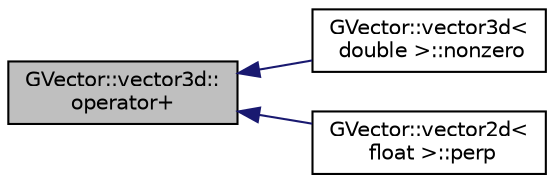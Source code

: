 digraph "GVector::vector3d::operator+"
{
 // INTERACTIVE_SVG=YES
  edge [fontname="Helvetica",fontsize="10",labelfontname="Helvetica",labelfontsize="10"];
  node [fontname="Helvetica",fontsize="10",shape=record];
  rankdir="LR";
  Node1 [label="GVector::vector3d::\loperator+",height=0.2,width=0.4,color="black", fillcolor="grey75", style="filled", fontcolor="black"];
  Node1 -> Node2 [dir="back",color="midnightblue",fontsize="10",style="solid",fontname="Helvetica"];
  Node2 [label="GVector::vector3d\<\l double \>::nonzero",height=0.2,width=0.4,color="black", fillcolor="white", style="filled",URL="$d7/db8/class_g_vector_1_1vector3d.html#af0729e675ba7527b4303ae8552fec04f"];
  Node1 -> Node3 [dir="back",color="midnightblue",fontsize="10",style="solid",fontname="Helvetica"];
  Node3 [label="GVector::vector2d\<\l float \>::perp",height=0.2,width=0.4,color="black", fillcolor="white", style="filled",URL="$d8/d10/class_g_vector_1_1vector2d.html#aa6fb9399f2a7da375d4ad7ab07dc3e02",tooltip="return the perpendicular of a vector (i.e. rotated 90 deg clockwise) "];
}
